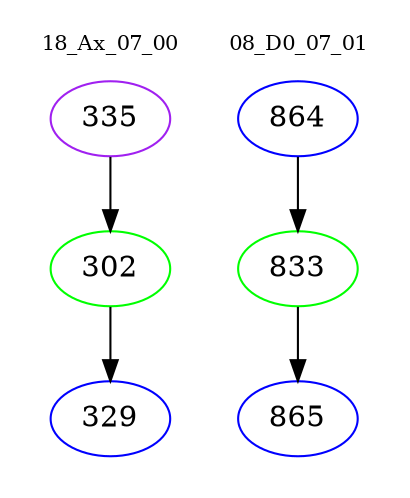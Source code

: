 digraph{
subgraph cluster_0 {
color = white
label = "18_Ax_07_00";
fontsize=10;
T0_335 [label="335", color="purple"]
T0_335 -> T0_302 [color="black"]
T0_302 [label="302", color="green"]
T0_302 -> T0_329 [color="black"]
T0_329 [label="329", color="blue"]
}
subgraph cluster_1 {
color = white
label = "08_D0_07_01";
fontsize=10;
T1_864 [label="864", color="blue"]
T1_864 -> T1_833 [color="black"]
T1_833 [label="833", color="green"]
T1_833 -> T1_865 [color="black"]
T1_865 [label="865", color="blue"]
}
}
